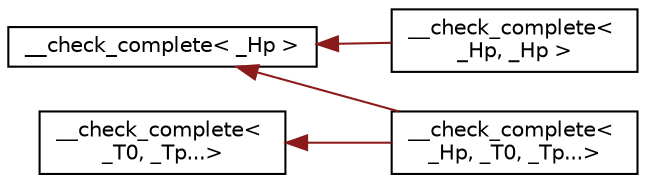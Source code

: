 digraph "Graphical Class Hierarchy"
{
  edge [fontname="Helvetica",fontsize="10",labelfontname="Helvetica",labelfontsize="10"];
  node [fontname="Helvetica",fontsize="10",shape=record];
  rankdir="LR";
  Node1 [label="__check_complete\< _Hp \>",height=0.2,width=0.4,color="black", fillcolor="white", style="filled",URL="$struct____check__complete.xhtml"];
  Node1 -> Node2 [dir="back",color="firebrick4",fontsize="10",style="solid",fontname="Helvetica"];
  Node2 [label="__check_complete\< \l_Hp, _Hp \>",height=0.2,width=0.4,color="black", fillcolor="white", style="filled",URL="$struct____check__complete_3_01___hp_00_01___hp_01_4.xhtml"];
  Node1 -> Node3 [dir="back",color="firebrick4",fontsize="10",style="solid",fontname="Helvetica"];
  Node3 [label="__check_complete\< \l_Hp, _T0, _Tp...\>",height=0.2,width=0.4,color="black", fillcolor="white", style="filled",URL="$struct____check__complete_3_01___hp_00_01___t0_00_01___tp_8_8_8_4.xhtml"];
  Node4 [label="__check_complete\< \l_T0, _Tp...\>",height=0.2,width=0.4,color="black", fillcolor="white", style="filled",URL="$struct____check__complete.xhtml"];
  Node4 -> Node3 [dir="back",color="firebrick4",fontsize="10",style="solid",fontname="Helvetica"];
}
